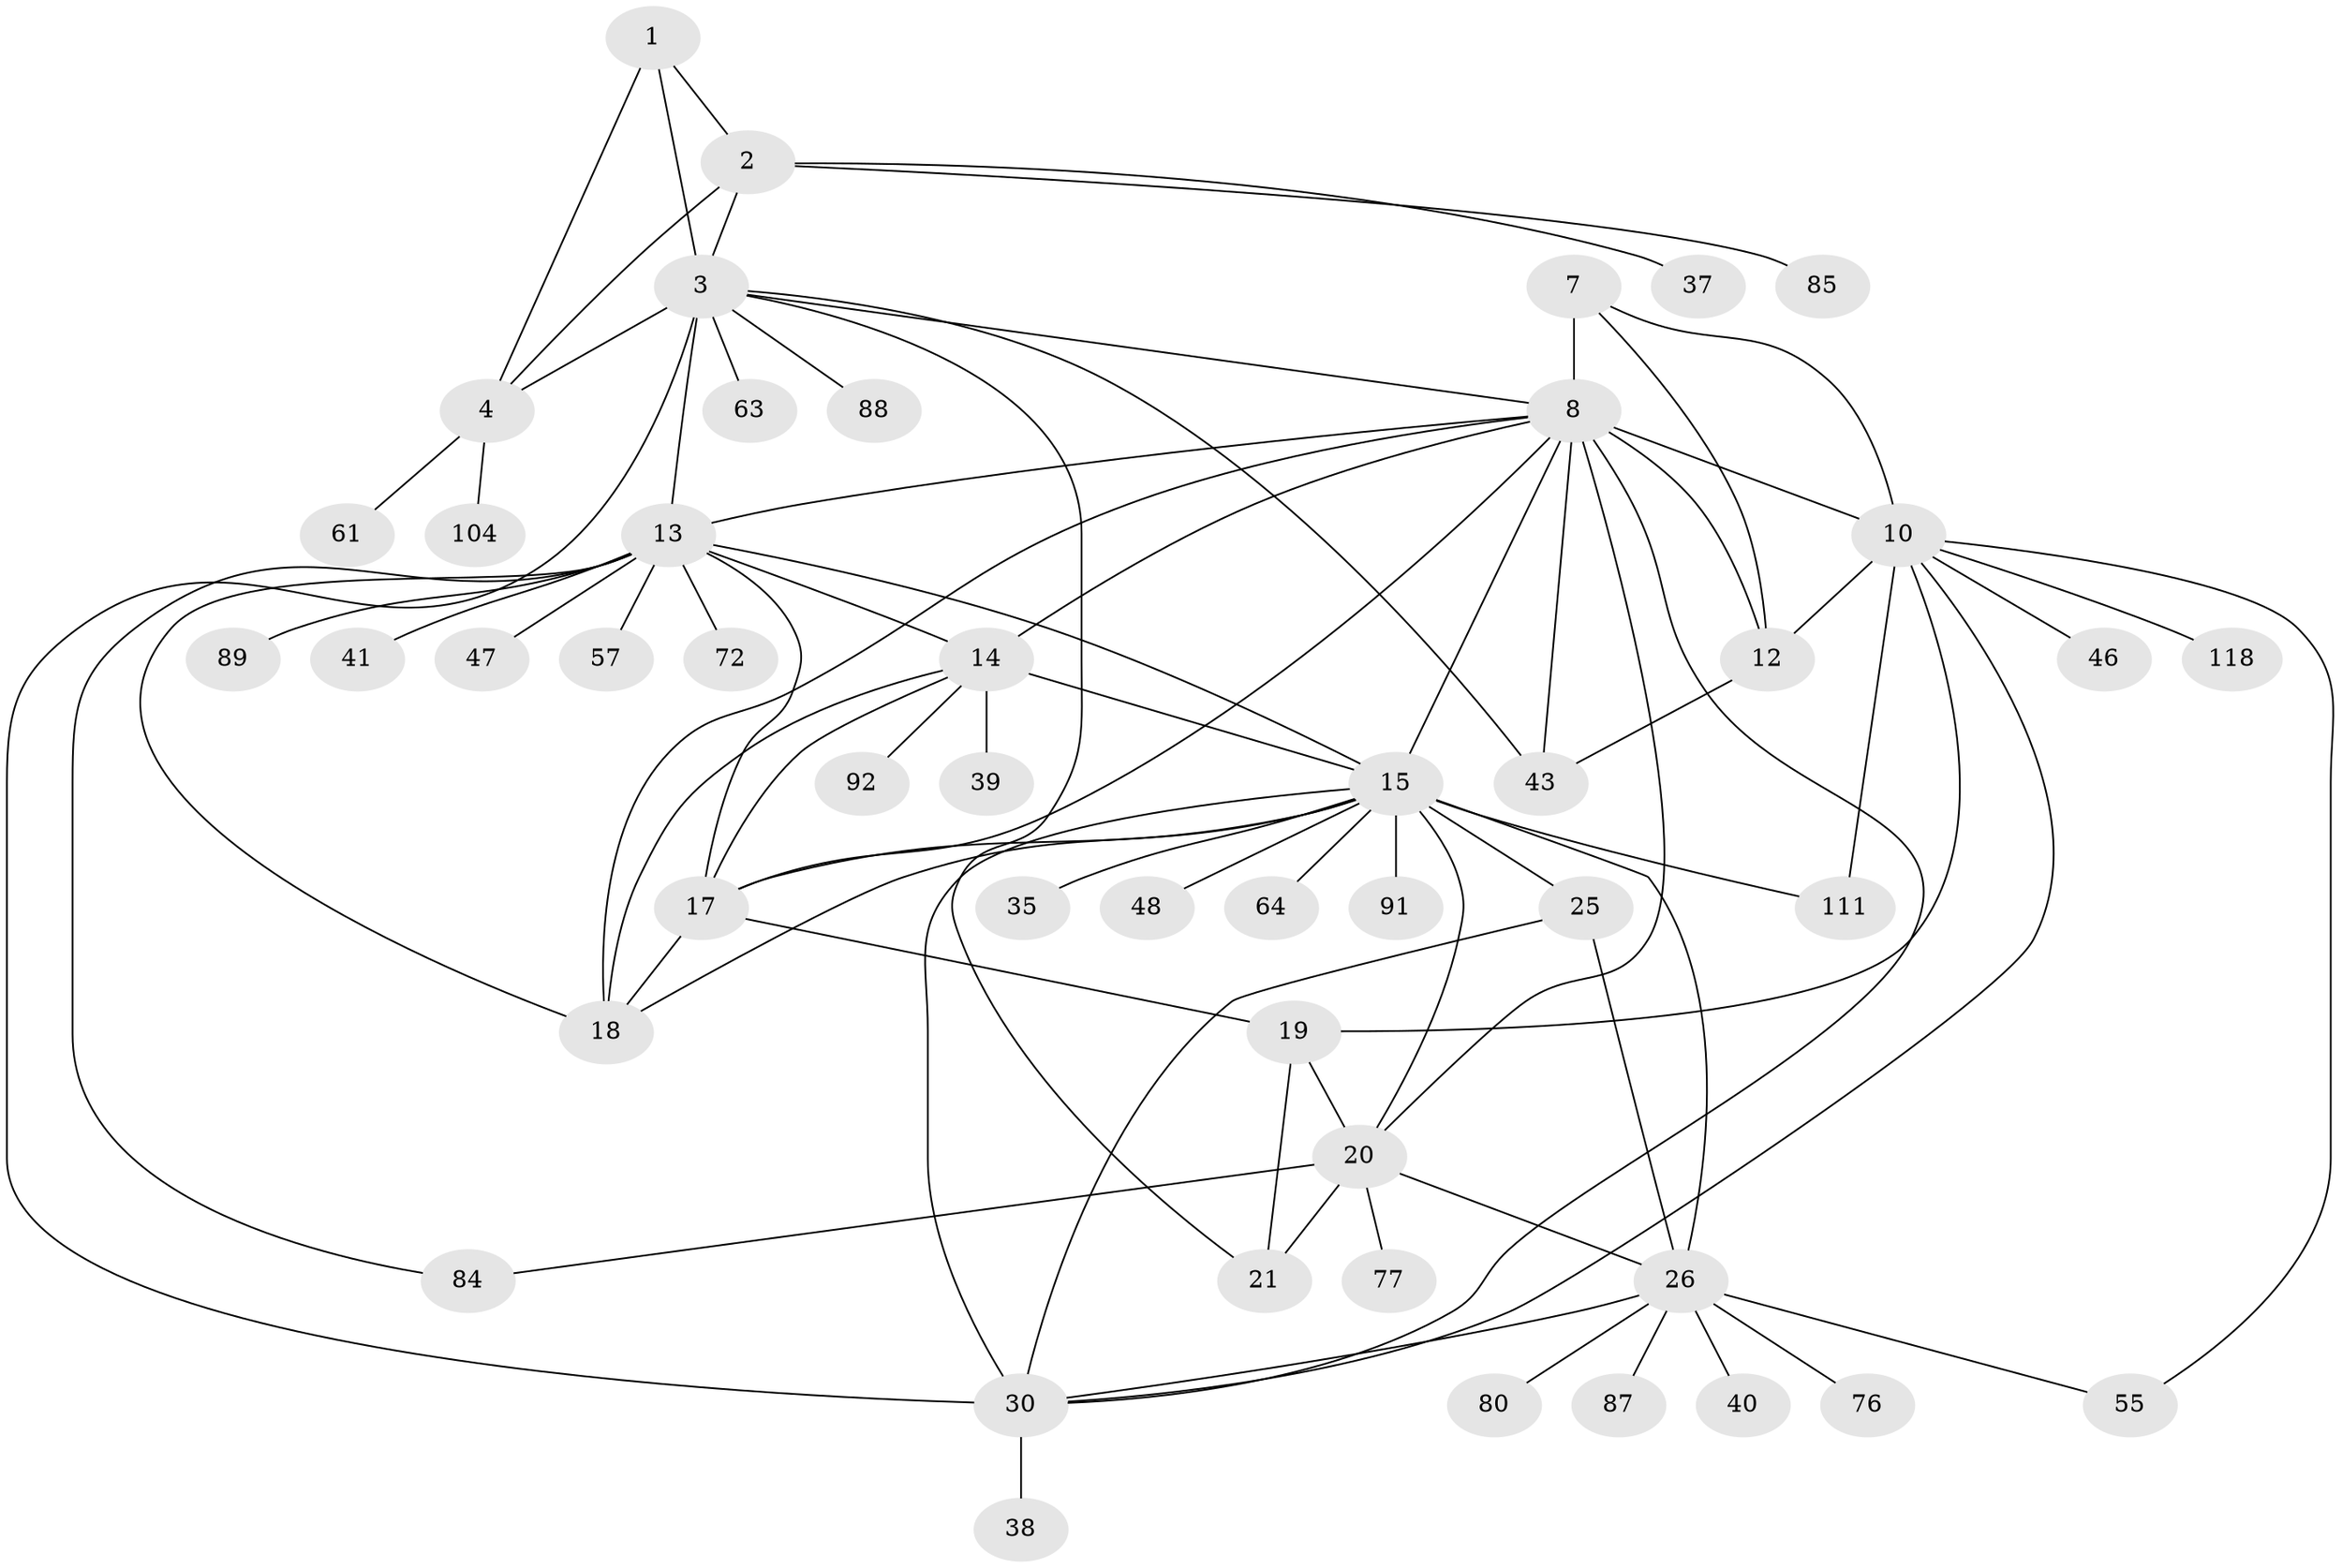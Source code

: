 // original degree distribution, {11: 0.03333333333333333, 7: 0.041666666666666664, 10: 0.016666666666666666, 8: 0.058333333333333334, 5: 0.025, 13: 0.008333333333333333, 9: 0.03333333333333333, 12: 0.016666666666666666, 6: 0.016666666666666666, 1: 0.5833333333333334, 2: 0.13333333333333333, 3: 0.025, 4: 0.008333333333333333}
// Generated by graph-tools (version 1.1) at 2025/19/03/04/25 18:19:54]
// undirected, 48 vertices, 81 edges
graph export_dot {
graph [start="1"]
  node [color=gray90,style=filled];
  1 [super="+33+101+109+114+120+75"];
  2;
  3 [super="+5+99+36+66+6"];
  4;
  7;
  8 [super="+70+16+9+69+74+45"];
  10 [super="+11"];
  12 [super="+50+60+105+112"];
  13;
  14;
  15 [super="+27"];
  17 [super="+67+96+71+44"];
  18 [super="+58+113+31"];
  19 [super="+83+22"];
  20;
  21 [super="+52+42+78+93+106"];
  25;
  26;
  30;
  35;
  37;
  38;
  39;
  40;
  41;
  43 [super="+62+59"];
  46;
  47;
  48;
  55 [super="+56"];
  57;
  61;
  63;
  64;
  72;
  76;
  77 [super="+98"];
  80;
  84;
  85;
  87;
  88;
  89;
  91;
  92;
  104;
  111;
  118;
  1 -- 2;
  1 -- 3 [weight=3];
  1 -- 4;
  2 -- 3 [weight=3];
  2 -- 4;
  2 -- 37;
  2 -- 85;
  3 -- 4 [weight=3];
  3 -- 13;
  3 -- 30;
  3 -- 8;
  3 -- 43;
  3 -- 88;
  3 -- 21;
  3 -- 63;
  4 -- 61;
  4 -- 104;
  7 -- 8 [weight=2];
  7 -- 10 [weight=2];
  7 -- 12;
  8 -- 10 [weight=4];
  8 -- 12 [weight=2];
  8 -- 20;
  8 -- 43;
  8 -- 17 [weight=2];
  8 -- 18;
  8 -- 13;
  8 -- 14;
  8 -- 15 [weight=2];
  8 -- 30;
  10 -- 12 [weight=2];
  10 -- 46;
  10 -- 118;
  10 -- 19;
  10 -- 55;
  10 -- 30;
  10 -- 111;
  12 -- 43;
  13 -- 14;
  13 -- 15;
  13 -- 17;
  13 -- 18;
  13 -- 41;
  13 -- 47;
  13 -- 57;
  13 -- 72;
  13 -- 84;
  13 -- 89;
  14 -- 15;
  14 -- 17;
  14 -- 18;
  14 -- 39;
  14 -- 92;
  15 -- 17;
  15 -- 18;
  15 -- 64;
  15 -- 35;
  15 -- 111;
  15 -- 48;
  15 -- 20;
  15 -- 25 [weight=3];
  15 -- 26 [weight=3];
  15 -- 91;
  15 -- 30 [weight=3];
  17 -- 18;
  17 -- 19;
  19 -- 20 [weight=4];
  19 -- 21 [weight=4];
  20 -- 21;
  20 -- 26;
  20 -- 77;
  20 -- 84;
  25 -- 26;
  25 -- 30;
  26 -- 30;
  26 -- 40;
  26 -- 55;
  26 -- 76;
  26 -- 80;
  26 -- 87;
  30 -- 38;
}

